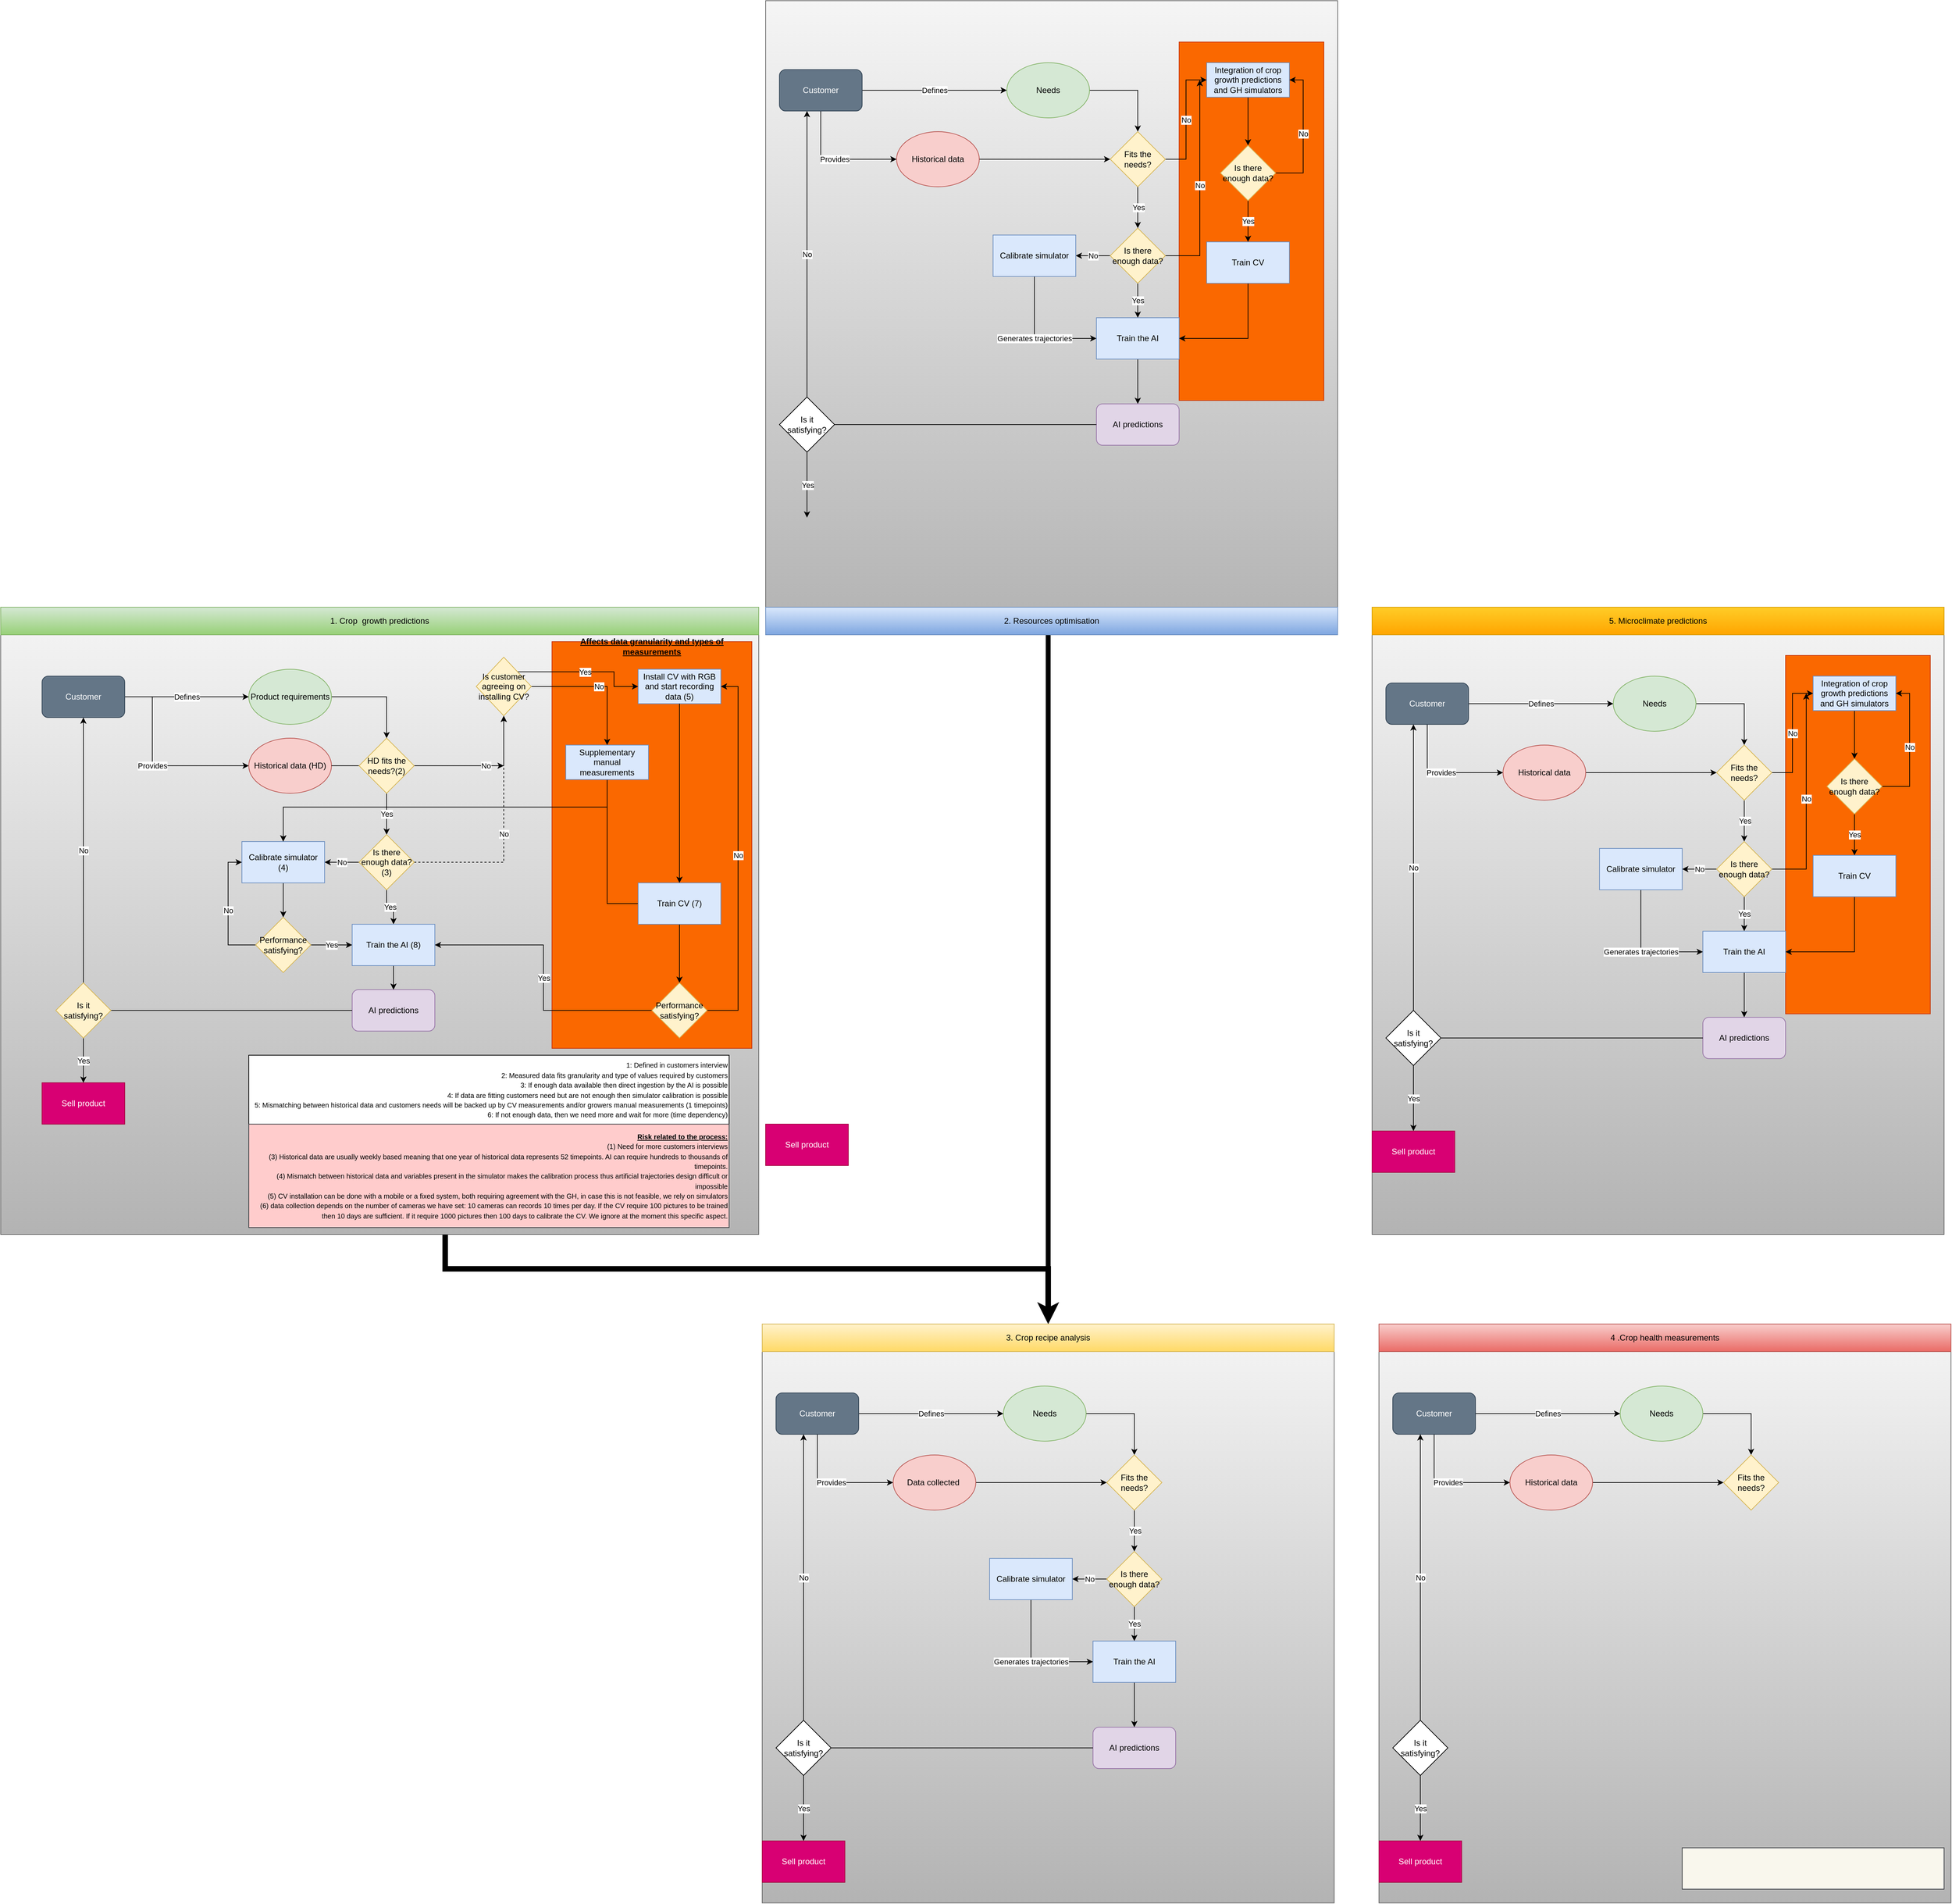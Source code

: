 <mxfile version="20.8.13" type="github">
  <diagram id="4LDFrXm33AA_0PNnnUKp" name="Page-1">
    <mxGraphModel dx="1758" dy="1842" grid="1" gridSize="10" guides="1" tooltips="1" connect="1" arrows="1" fold="1" page="1" pageScale="1" pageWidth="827" pageHeight="1169" math="0" shadow="0">
      <root>
        <mxCell id="0" />
        <mxCell id="1" parent="0" />
        <mxCell id="4b5cufJOFDPNWDq6bjIJ-150" value="" style="rounded=0;whiteSpace=wrap;html=1;fillColor=#f5f5f5;gradientColor=#b3b3b3;strokeColor=#666666;" parent="1" vertex="1">
          <mxGeometry x="875" y="1040" width="830" height="840" as="geometry" />
        </mxCell>
        <mxCell id="4b5cufJOFDPNWDq6bjIJ-149" value="" style="rounded=0;whiteSpace=wrap;html=1;fillColor=#f5f5f5;gradientColor=#b3b3b3;strokeColor=#666666;" parent="1" vertex="1">
          <mxGeometry x="1770" y="1040" width="830" height="840" as="geometry" />
        </mxCell>
        <mxCell id="4b5cufJOFDPNWDq6bjIJ-152" style="edgeStyle=orthogonalEdgeStyle;rounded=0;orthogonalLoop=1;jettySize=auto;html=1;entryX=0.5;entryY=0;entryDx=0;entryDy=0;strokeWidth=7;" parent="1" source="4b5cufJOFDPNWDq6bjIJ-148" target="4b5cufJOFDPNWDq6bjIJ-146" edge="1">
          <mxGeometry relative="1" as="geometry">
            <Array as="points">
              <mxPoint x="1290" y="890" />
              <mxPoint x="1290" y="890" />
            </Array>
          </mxGeometry>
        </mxCell>
        <mxCell id="4b5cufJOFDPNWDq6bjIJ-148" value="" style="rounded=0;whiteSpace=wrap;html=1;fillColor=#f5f5f5;gradientColor=#b3b3b3;strokeColor=#666666;" parent="1" vertex="1">
          <mxGeometry x="880" y="-880" width="830" height="910" as="geometry" />
        </mxCell>
        <mxCell id="4b5cufJOFDPNWDq6bjIJ-153" style="edgeStyle=orthogonalEdgeStyle;rounded=0;orthogonalLoop=1;jettySize=auto;html=1;entryX=0.5;entryY=0;entryDx=0;entryDy=0;strokeWidth=8;" parent="1" source="4b5cufJOFDPNWDq6bjIJ-147" target="4b5cufJOFDPNWDq6bjIJ-146" edge="1">
          <mxGeometry relative="1" as="geometry">
            <mxPoint x="810" y="1000" as="targetPoint" />
            <Array as="points">
              <mxPoint x="415" y="960" />
              <mxPoint x="1290" y="960" />
            </Array>
          </mxGeometry>
        </mxCell>
        <mxCell id="4b5cufJOFDPNWDq6bjIJ-147" value="" style="rounded=0;whiteSpace=wrap;html=1;fillColor=#f5f5f5;gradientColor=#b3b3b3;strokeColor=#666666;" parent="1" vertex="1">
          <mxGeometry x="-230" width="1100" height="910" as="geometry" />
        </mxCell>
        <mxCell id="4b5cufJOFDPNWDq6bjIJ-43" value="&lt;b&gt;&lt;u&gt;&lt;br&gt;Affects data granularity and types of measurements&lt;br&gt;&lt;br&gt;&lt;br&gt;&lt;br&gt;&lt;br&gt;&lt;br&gt;&lt;br&gt;&lt;br&gt;&lt;br&gt;&lt;br&gt;&lt;br&gt;&lt;br&gt;&lt;br&gt;&lt;br&gt;&lt;br&gt;&lt;br&gt;&lt;br&gt;&lt;br&gt;&lt;br&gt;&lt;br&gt;&lt;br&gt;&lt;br&gt;&lt;br&gt;&lt;br&gt;&lt;br&gt;&lt;br&gt;&lt;br&gt;&lt;br&gt;&lt;br&gt;&lt;br&gt;&lt;br&gt;&lt;br&gt;&lt;br&gt;&lt;br&gt;&lt;br&gt;&lt;br&gt;&lt;br&gt;&lt;br&gt;&lt;br&gt;&lt;br&gt;&lt;br&gt;&lt;br&gt;&lt;/u&gt;&lt;/b&gt;" style="rounded=0;whiteSpace=wrap;html=1;fillColor=#fa6800;fontColor=#000000;strokeColor=#C73500;" parent="1" vertex="1">
          <mxGeometry x="570" y="50" width="290" height="590" as="geometry" />
        </mxCell>
        <mxCell id="4b5cufJOFDPNWDq6bjIJ-5" value="Defines" style="edgeStyle=orthogonalEdgeStyle;rounded=0;orthogonalLoop=1;jettySize=auto;html=1;entryX=0;entryY=0.5;entryDx=0;entryDy=0;" parent="1" source="4b5cufJOFDPNWDq6bjIJ-1" target="4b5cufJOFDPNWDq6bjIJ-2" edge="1">
          <mxGeometry relative="1" as="geometry" />
        </mxCell>
        <mxCell id="4b5cufJOFDPNWDq6bjIJ-6" style="edgeStyle=orthogonalEdgeStyle;rounded=0;orthogonalLoop=1;jettySize=auto;html=1;entryX=0;entryY=0.5;entryDx=0;entryDy=0;strokeColor=none;" parent="1" source="4b5cufJOFDPNWDq6bjIJ-1" target="4b5cufJOFDPNWDq6bjIJ-3" edge="1">
          <mxGeometry relative="1" as="geometry" />
        </mxCell>
        <mxCell id="4b5cufJOFDPNWDq6bjIJ-7" value="Provides" style="edgeStyle=orthogonalEdgeStyle;rounded=0;orthogonalLoop=1;jettySize=auto;html=1;" parent="1" source="4b5cufJOFDPNWDq6bjIJ-1" target="4b5cufJOFDPNWDq6bjIJ-3" edge="1">
          <mxGeometry relative="1" as="geometry">
            <Array as="points">
              <mxPoint x="-10" y="130" />
              <mxPoint x="-10" y="230" />
            </Array>
          </mxGeometry>
        </mxCell>
        <mxCell id="4b5cufJOFDPNWDq6bjIJ-1" value="Customer" style="rounded=1;whiteSpace=wrap;html=1;fillColor=#647687;strokeColor=#314354;fontColor=#ffffff;" parent="1" vertex="1">
          <mxGeometry x="-170" y="100" width="120" height="60" as="geometry" />
        </mxCell>
        <mxCell id="4b5cufJOFDPNWDq6bjIJ-32" style="edgeStyle=orthogonalEdgeStyle;rounded=0;orthogonalLoop=1;jettySize=auto;html=1;entryX=0.5;entryY=0;entryDx=0;entryDy=0;" parent="1" source="4b5cufJOFDPNWDq6bjIJ-2" target="4b5cufJOFDPNWDq6bjIJ-10" edge="1">
          <mxGeometry relative="1" as="geometry" />
        </mxCell>
        <mxCell id="4b5cufJOFDPNWDq6bjIJ-2" value="Product requirements" style="ellipse;whiteSpace=wrap;html=1;fillColor=#d5e8d4;strokeColor=#82b366;" parent="1" vertex="1">
          <mxGeometry x="130" y="90" width="120" height="80" as="geometry" />
        </mxCell>
        <mxCell id="4b5cufJOFDPNWDq6bjIJ-8" value="" style="edgeStyle=orthogonalEdgeStyle;rounded=0;orthogonalLoop=1;jettySize=auto;html=1;startArrow=none;" parent="1" source="4b5cufJOFDPNWDq6bjIJ-10" edge="1">
          <mxGeometry relative="1" as="geometry">
            <mxPoint x="500" y="230" as="targetPoint" />
          </mxGeometry>
        </mxCell>
        <mxCell id="4b5cufJOFDPNWDq6bjIJ-3" value="Historical data (HD)" style="ellipse;whiteSpace=wrap;html=1;fillColor=#f8cecc;strokeColor=#b85450;" parent="1" vertex="1">
          <mxGeometry x="130" y="190" width="120" height="80" as="geometry" />
        </mxCell>
        <mxCell id="4b5cufJOFDPNWDq6bjIJ-13" value="Yes" style="edgeStyle=orthogonalEdgeStyle;rounded=0;orthogonalLoop=1;jettySize=auto;html=1;entryX=0.5;entryY=0;entryDx=0;entryDy=0;" parent="1" source="4b5cufJOFDPNWDq6bjIJ-10" edge="1" target="4b5cufJOFDPNWDq6bjIJ-15">
          <mxGeometry relative="1" as="geometry">
            <mxPoint x="340" y="330" as="targetPoint" />
          </mxGeometry>
        </mxCell>
        <mxCell id="4b5cufJOFDPNWDq6bjIJ-23" value="No" style="edgeStyle=orthogonalEdgeStyle;rounded=0;orthogonalLoop=1;jettySize=auto;html=1;entryX=0.5;entryY=1;entryDx=0;entryDy=0;" parent="1" source="4b5cufJOFDPNWDq6bjIJ-10" target="NghQf_ByH5DB-VSoIGeA-1" edge="1">
          <mxGeometry x="0.022" relative="1" as="geometry">
            <Array as="points">
              <mxPoint x="500" y="230" />
            </Array>
            <mxPoint as="offset" />
          </mxGeometry>
        </mxCell>
        <mxCell id="4b5cufJOFDPNWDq6bjIJ-17" value="Yes" style="edgeStyle=orthogonalEdgeStyle;rounded=0;orthogonalLoop=1;jettySize=auto;html=1;" parent="1" source="4b5cufJOFDPNWDq6bjIJ-15" target="4b5cufJOFDPNWDq6bjIJ-16" edge="1">
          <mxGeometry relative="1" as="geometry" />
        </mxCell>
        <mxCell id="4b5cufJOFDPNWDq6bjIJ-20" value="No" style="edgeStyle=orthogonalEdgeStyle;rounded=0;orthogonalLoop=1;jettySize=auto;html=1;entryX=1;entryY=0.5;entryDx=0;entryDy=0;" parent="1" source="4b5cufJOFDPNWDq6bjIJ-15" target="4b5cufJOFDPNWDq6bjIJ-19" edge="1">
          <mxGeometry relative="1" as="geometry" />
        </mxCell>
        <mxCell id="4b5cufJOFDPNWDq6bjIJ-31" value="No" style="edgeStyle=orthogonalEdgeStyle;rounded=0;orthogonalLoop=1;jettySize=auto;html=1;exitX=1;exitY=0.5;exitDx=0;exitDy=0;entryX=0.5;entryY=1;entryDx=0;entryDy=0;dashed=1;" parent="1" source="4b5cufJOFDPNWDq6bjIJ-15" target="NghQf_ByH5DB-VSoIGeA-1" edge="1">
          <mxGeometry relative="1" as="geometry">
            <mxPoint x="630" y="115" as="targetPoint" />
            <Array as="points">
              <mxPoint x="500" y="370" />
            </Array>
          </mxGeometry>
        </mxCell>
        <mxCell id="4b5cufJOFDPNWDq6bjIJ-35" style="edgeStyle=orthogonalEdgeStyle;rounded=0;orthogonalLoop=1;jettySize=auto;html=1;" parent="1" source="4b5cufJOFDPNWDq6bjIJ-16" target="4b5cufJOFDPNWDq6bjIJ-34" edge="1">
          <mxGeometry relative="1" as="geometry" />
        </mxCell>
        <mxCell id="4b5cufJOFDPNWDq6bjIJ-16" value="Train the AI (8)" style="rounded=0;whiteSpace=wrap;html=1;fillColor=#dae8fc;strokeColor=#6c8ebf;" parent="1" vertex="1">
          <mxGeometry x="280" y="460" width="120" height="60" as="geometry" />
        </mxCell>
        <mxCell id="NghQf_ByH5DB-VSoIGeA-18" style="edgeStyle=orthogonalEdgeStyle;rounded=0;orthogonalLoop=1;jettySize=auto;html=1;" edge="1" parent="1" source="4b5cufJOFDPNWDq6bjIJ-19" target="NghQf_ByH5DB-VSoIGeA-17">
          <mxGeometry relative="1" as="geometry" />
        </mxCell>
        <mxCell id="4b5cufJOFDPNWDq6bjIJ-19" value="Calibrate simulator (4)" style="rounded=0;whiteSpace=wrap;html=1;fillColor=#dae8fc;strokeColor=#6c8ebf;" parent="1" vertex="1">
          <mxGeometry x="120" y="340" width="120" height="60" as="geometry" />
        </mxCell>
        <mxCell id="4b5cufJOFDPNWDq6bjIJ-22" value="Install CV with RGB and start recording data (5)" style="rounded=0;whiteSpace=wrap;html=1;fillColor=#dae8fc;strokeColor=#6c8ebf;" parent="1" vertex="1">
          <mxGeometry x="695" y="90" width="120" height="50" as="geometry" />
        </mxCell>
        <mxCell id="4b5cufJOFDPNWDq6bjIJ-28" value="" style="edgeStyle=orthogonalEdgeStyle;rounded=0;orthogonalLoop=1;jettySize=auto;html=1;entryX=0.5;entryY=0;entryDx=0;entryDy=0;exitX=0.5;exitY=1;exitDx=0;exitDy=0;" parent="1" source="4b5cufJOFDPNWDq6bjIJ-22" target="4b5cufJOFDPNWDq6bjIJ-27" edge="1">
          <mxGeometry relative="1" as="geometry">
            <mxPoint x="755.0" y="310" as="sourcePoint" />
          </mxGeometry>
        </mxCell>
        <mxCell id="4b5cufJOFDPNWDq6bjIJ-30" value="No" style="edgeStyle=orthogonalEdgeStyle;rounded=0;orthogonalLoop=1;jettySize=auto;html=1;entryX=1;entryY=0.5;entryDx=0;entryDy=0;exitX=1;exitY=0.5;exitDx=0;exitDy=0;" parent="1" source="NghQf_ByH5DB-VSoIGeA-11" target="4b5cufJOFDPNWDq6bjIJ-22" edge="1">
          <mxGeometry relative="1" as="geometry">
            <Array as="points">
              <mxPoint x="840" y="585" />
              <mxPoint x="840" y="115" />
            </Array>
            <mxPoint x="795.0" y="270" as="sourcePoint" />
          </mxGeometry>
        </mxCell>
        <mxCell id="NghQf_ByH5DB-VSoIGeA-12" value="" style="edgeStyle=orthogonalEdgeStyle;rounded=0;orthogonalLoop=1;jettySize=auto;html=1;entryX=0.5;entryY=0;entryDx=0;entryDy=0;" edge="1" parent="1" source="4b5cufJOFDPNWDq6bjIJ-27" target="NghQf_ByH5DB-VSoIGeA-11">
          <mxGeometry relative="1" as="geometry" />
        </mxCell>
        <mxCell id="NghQf_ByH5DB-VSoIGeA-16" style="edgeStyle=orthogonalEdgeStyle;rounded=0;orthogonalLoop=1;jettySize=auto;html=1;entryX=0.5;entryY=0;entryDx=0;entryDy=0;" edge="1" parent="1" source="4b5cufJOFDPNWDq6bjIJ-27" target="4b5cufJOFDPNWDq6bjIJ-19">
          <mxGeometry relative="1" as="geometry">
            <Array as="points">
              <mxPoint x="650" y="430" />
              <mxPoint x="650" y="290" />
              <mxPoint x="180" y="290" />
            </Array>
          </mxGeometry>
        </mxCell>
        <mxCell id="4b5cufJOFDPNWDq6bjIJ-27" value="Train CV (7)" style="rounded=0;whiteSpace=wrap;html=1;fillColor=#dae8fc;strokeColor=#6c8ebf;" parent="1" vertex="1">
          <mxGeometry x="695" y="400" width="120" height="60" as="geometry" />
        </mxCell>
        <mxCell id="4b5cufJOFDPNWDq6bjIJ-36" value="No" style="edgeStyle=orthogonalEdgeStyle;rounded=0;orthogonalLoop=1;jettySize=auto;html=1;startArrow=none;entryX=0.5;entryY=1;entryDx=0;entryDy=0;" parent="1" source="4b5cufJOFDPNWDq6bjIJ-39" edge="1" target="4b5cufJOFDPNWDq6bjIJ-1">
          <mxGeometry relative="1" as="geometry">
            <mxPoint x="60" y="160" as="targetPoint" />
            <Array as="points" />
          </mxGeometry>
        </mxCell>
        <mxCell id="4b5cufJOFDPNWDq6bjIJ-34" value="AI predictions" style="rounded=1;whiteSpace=wrap;html=1;fillColor=#e1d5e7;strokeColor=#9673a6;" parent="1" vertex="1">
          <mxGeometry x="280" y="555" width="120" height="60" as="geometry" />
        </mxCell>
        <mxCell id="4b5cufJOFDPNWDq6bjIJ-40" value="" style="edgeStyle=orthogonalEdgeStyle;rounded=0;orthogonalLoop=1;jettySize=auto;html=1;entryX=1;entryY=0.5;entryDx=0;entryDy=0;endArrow=none;" parent="1" source="4b5cufJOFDPNWDq6bjIJ-34" target="4b5cufJOFDPNWDq6bjIJ-39" edge="1">
          <mxGeometry relative="1" as="geometry">
            <mxPoint x="480" y="615" as="sourcePoint" />
            <mxPoint x="44" y="164.98" as="targetPoint" />
            <Array as="points" />
          </mxGeometry>
        </mxCell>
        <mxCell id="4b5cufJOFDPNWDq6bjIJ-42" value="Yes" style="edgeStyle=orthogonalEdgeStyle;rounded=0;orthogonalLoop=1;jettySize=auto;html=1;entryX=0.5;entryY=0;entryDx=0;entryDy=0;" parent="1" source="4b5cufJOFDPNWDq6bjIJ-39" target="4b5cufJOFDPNWDq6bjIJ-41" edge="1">
          <mxGeometry relative="1" as="geometry">
            <Array as="points">
              <mxPoint x="-110" y="680" />
            </Array>
          </mxGeometry>
        </mxCell>
        <mxCell id="4b5cufJOFDPNWDq6bjIJ-39" value="Is it satisfying?" style="rhombus;whiteSpace=wrap;html=1;fillColor=#fff2cc;strokeColor=#d6b656;" parent="1" vertex="1">
          <mxGeometry x="-150" y="545" width="80" height="80" as="geometry" />
        </mxCell>
        <mxCell id="4b5cufJOFDPNWDq6bjIJ-41" value="Sell product" style="rounded=0;whiteSpace=wrap;html=1;fillColor=#d80073;fontColor=#ffffff;strokeColor=#A50040;" parent="1" vertex="1">
          <mxGeometry x="-170" y="690" width="120" height="60" as="geometry" />
        </mxCell>
        <mxCell id="4b5cufJOFDPNWDq6bjIJ-44" value="1. Crop &amp;nbsp;growth predictions" style="rounded=0;whiteSpace=wrap;html=1;fillColor=#d5e8d4;gradientColor=#97d077;strokeColor=#82b366;" parent="1" vertex="1">
          <mxGeometry x="-230" width="1100" height="40" as="geometry" />
        </mxCell>
        <mxCell id="4b5cufJOFDPNWDq6bjIJ-45" value="&lt;b&gt;&lt;u&gt;&lt;br&gt;&lt;/u&gt;&lt;/b&gt;" style="rounded=0;whiteSpace=wrap;html=1;fillColor=#fa6800;fontColor=#000000;strokeColor=#C73500;" parent="1" vertex="1">
          <mxGeometry x="1480" y="-820" width="210" height="520" as="geometry" />
        </mxCell>
        <mxCell id="4b5cufJOFDPNWDq6bjIJ-46" value="Defines" style="edgeStyle=orthogonalEdgeStyle;rounded=0;orthogonalLoop=1;jettySize=auto;html=1;entryX=0;entryY=0.5;entryDx=0;entryDy=0;" parent="1" source="4b5cufJOFDPNWDq6bjIJ-49" target="4b5cufJOFDPNWDq6bjIJ-51" edge="1">
          <mxGeometry relative="1" as="geometry" />
        </mxCell>
        <mxCell id="4b5cufJOFDPNWDq6bjIJ-47" style="edgeStyle=orthogonalEdgeStyle;rounded=0;orthogonalLoop=1;jettySize=auto;html=1;entryX=0;entryY=0.5;entryDx=0;entryDy=0;strokeColor=none;" parent="1" source="4b5cufJOFDPNWDq6bjIJ-49" target="4b5cufJOFDPNWDq6bjIJ-53" edge="1">
          <mxGeometry relative="1" as="geometry" />
        </mxCell>
        <mxCell id="4b5cufJOFDPNWDq6bjIJ-48" value="Provides" style="edgeStyle=orthogonalEdgeStyle;rounded=0;orthogonalLoop=1;jettySize=auto;html=1;" parent="1" source="4b5cufJOFDPNWDq6bjIJ-49" target="4b5cufJOFDPNWDq6bjIJ-53" edge="1">
          <mxGeometry relative="1" as="geometry">
            <Array as="points">
              <mxPoint x="960" y="-650" />
            </Array>
          </mxGeometry>
        </mxCell>
        <mxCell id="4b5cufJOFDPNWDq6bjIJ-49" value="Customer" style="rounded=1;whiteSpace=wrap;html=1;fillColor=#647687;strokeColor=#314354;fontColor=#ffffff;" parent="1" vertex="1">
          <mxGeometry x="900" y="-780" width="120" height="60" as="geometry" />
        </mxCell>
        <mxCell id="4b5cufJOFDPNWDq6bjIJ-50" style="edgeStyle=orthogonalEdgeStyle;rounded=0;orthogonalLoop=1;jettySize=auto;html=1;entryX=0.5;entryY=0;entryDx=0;entryDy=0;" parent="1" source="4b5cufJOFDPNWDq6bjIJ-51" target="4b5cufJOFDPNWDq6bjIJ-56" edge="1">
          <mxGeometry relative="1" as="geometry" />
        </mxCell>
        <mxCell id="4b5cufJOFDPNWDq6bjIJ-51" value="Needs" style="ellipse;whiteSpace=wrap;html=1;fillColor=#d5e8d4;strokeColor=#82b366;" parent="1" vertex="1">
          <mxGeometry x="1230" y="-790" width="120" height="80" as="geometry" />
        </mxCell>
        <mxCell id="4b5cufJOFDPNWDq6bjIJ-52" value="" style="edgeStyle=orthogonalEdgeStyle;rounded=0;orthogonalLoop=1;jettySize=auto;html=1;" parent="1" source="4b5cufJOFDPNWDq6bjIJ-53" edge="1">
          <mxGeometry relative="1" as="geometry">
            <mxPoint x="1380.0" y="-650" as="targetPoint" />
          </mxGeometry>
        </mxCell>
        <mxCell id="4b5cufJOFDPNWDq6bjIJ-53" value="Historical data" style="ellipse;whiteSpace=wrap;html=1;fillColor=#f8cecc;strokeColor=#b85450;" parent="1" vertex="1">
          <mxGeometry x="1070" y="-690" width="120" height="80" as="geometry" />
        </mxCell>
        <mxCell id="4b5cufJOFDPNWDq6bjIJ-54" value="Yes" style="edgeStyle=orthogonalEdgeStyle;rounded=0;orthogonalLoop=1;jettySize=auto;html=1;entryX=0.5;entryY=0;entryDx=0;entryDy=0;" parent="1" source="4b5cufJOFDPNWDq6bjIJ-56" edge="1">
          <mxGeometry relative="1" as="geometry">
            <mxPoint x="1420.0" y="-550" as="targetPoint" />
          </mxGeometry>
        </mxCell>
        <mxCell id="4b5cufJOFDPNWDq6bjIJ-55" value="No" style="edgeStyle=orthogonalEdgeStyle;rounded=0;orthogonalLoop=1;jettySize=auto;html=1;entryX=0;entryY=0.5;entryDx=0;entryDy=0;" parent="1" source="4b5cufJOFDPNWDq6bjIJ-56" target="4b5cufJOFDPNWDq6bjIJ-66" edge="1">
          <mxGeometry relative="1" as="geometry" />
        </mxCell>
        <mxCell id="4b5cufJOFDPNWDq6bjIJ-56" value="Fits the needs?" style="rhombus;whiteSpace=wrap;html=1;fillColor=#fff2cc;strokeColor=#d6b656;" parent="1" vertex="1">
          <mxGeometry x="1380" y="-690" width="80" height="80" as="geometry" />
        </mxCell>
        <mxCell id="4b5cufJOFDPNWDq6bjIJ-57" value="Yes" style="edgeStyle=orthogonalEdgeStyle;rounded=0;orthogonalLoop=1;jettySize=auto;html=1;" parent="1" source="4b5cufJOFDPNWDq6bjIJ-60" target="4b5cufJOFDPNWDq6bjIJ-62" edge="1">
          <mxGeometry relative="1" as="geometry" />
        </mxCell>
        <mxCell id="4b5cufJOFDPNWDq6bjIJ-58" value="No" style="edgeStyle=orthogonalEdgeStyle;rounded=0;orthogonalLoop=1;jettySize=auto;html=1;entryX=1;entryY=0.5;entryDx=0;entryDy=0;" parent="1" source="4b5cufJOFDPNWDq6bjIJ-60" target="4b5cufJOFDPNWDq6bjIJ-64" edge="1">
          <mxGeometry relative="1" as="geometry" />
        </mxCell>
        <mxCell id="4b5cufJOFDPNWDq6bjIJ-59" value="No" style="edgeStyle=orthogonalEdgeStyle;rounded=0;orthogonalLoop=1;jettySize=auto;html=1;exitX=1;exitY=0.5;exitDx=0;exitDy=0;" parent="1" source="4b5cufJOFDPNWDq6bjIJ-60" edge="1">
          <mxGeometry relative="1" as="geometry">
            <mxPoint x="1510.0" y="-765" as="targetPoint" />
            <Array as="points">
              <mxPoint x="1510" y="-510" />
            </Array>
          </mxGeometry>
        </mxCell>
        <mxCell id="4b5cufJOFDPNWDq6bjIJ-60" value="Is there enough data?" style="rhombus;whiteSpace=wrap;html=1;fillColor=#fff2cc;strokeColor=#d6b656;" parent="1" vertex="1">
          <mxGeometry x="1380" y="-550" width="80" height="80" as="geometry" />
        </mxCell>
        <mxCell id="4b5cufJOFDPNWDq6bjIJ-61" style="edgeStyle=orthogonalEdgeStyle;rounded=0;orthogonalLoop=1;jettySize=auto;html=1;" parent="1" source="4b5cufJOFDPNWDq6bjIJ-62" target="4b5cufJOFDPNWDq6bjIJ-73" edge="1">
          <mxGeometry relative="1" as="geometry" />
        </mxCell>
        <mxCell id="4b5cufJOFDPNWDq6bjIJ-62" value="Train the AI" style="rounded=0;whiteSpace=wrap;html=1;fillColor=#dae8fc;strokeColor=#6c8ebf;" parent="1" vertex="1">
          <mxGeometry x="1360" y="-420" width="120" height="60" as="geometry" />
        </mxCell>
        <mxCell id="4b5cufJOFDPNWDq6bjIJ-63" value="Generates trajectories" style="edgeStyle=orthogonalEdgeStyle;rounded=0;orthogonalLoop=1;jettySize=auto;html=1;entryX=0;entryY=0.5;entryDx=0;entryDy=0;" parent="1" source="4b5cufJOFDPNWDq6bjIJ-64" target="4b5cufJOFDPNWDq6bjIJ-62" edge="1">
          <mxGeometry relative="1" as="geometry">
            <Array as="points">
              <mxPoint x="1270" y="-390" />
            </Array>
          </mxGeometry>
        </mxCell>
        <mxCell id="4b5cufJOFDPNWDq6bjIJ-64" value="Calibrate simulator" style="rounded=0;whiteSpace=wrap;html=1;fillColor=#dae8fc;strokeColor=#6c8ebf;" parent="1" vertex="1">
          <mxGeometry x="1210" y="-540" width="120" height="60" as="geometry" />
        </mxCell>
        <mxCell id="4b5cufJOFDPNWDq6bjIJ-65" style="edgeStyle=orthogonalEdgeStyle;rounded=0;orthogonalLoop=1;jettySize=auto;html=1;" parent="1" source="4b5cufJOFDPNWDq6bjIJ-66" target="4b5cufJOFDPNWDq6bjIJ-69" edge="1">
          <mxGeometry relative="1" as="geometry" />
        </mxCell>
        <mxCell id="4b5cufJOFDPNWDq6bjIJ-66" value="Integration of crop growth predictions and GH simulators" style="rounded=0;whiteSpace=wrap;html=1;fillColor=#dae8fc;strokeColor=#6c8ebf;" parent="1" vertex="1">
          <mxGeometry x="1520" y="-790" width="120" height="50" as="geometry" />
        </mxCell>
        <mxCell id="4b5cufJOFDPNWDq6bjIJ-67" value="Yes" style="edgeStyle=orthogonalEdgeStyle;rounded=0;orthogonalLoop=1;jettySize=auto;html=1;entryX=0.5;entryY=0;entryDx=0;entryDy=0;" parent="1" source="4b5cufJOFDPNWDq6bjIJ-69" target="4b5cufJOFDPNWDq6bjIJ-71" edge="1">
          <mxGeometry relative="1" as="geometry" />
        </mxCell>
        <mxCell id="4b5cufJOFDPNWDq6bjIJ-68" value="No" style="edgeStyle=orthogonalEdgeStyle;rounded=0;orthogonalLoop=1;jettySize=auto;html=1;entryX=1;entryY=0.5;entryDx=0;entryDy=0;" parent="1" source="4b5cufJOFDPNWDq6bjIJ-69" target="4b5cufJOFDPNWDq6bjIJ-66" edge="1">
          <mxGeometry relative="1" as="geometry">
            <Array as="points">
              <mxPoint x="1660" y="-630" />
              <mxPoint x="1660" y="-765" />
            </Array>
          </mxGeometry>
        </mxCell>
        <mxCell id="4b5cufJOFDPNWDq6bjIJ-69" value="Is there enough data?" style="rhombus;whiteSpace=wrap;html=1;fillColor=#fff2cc;strokeColor=#d6b656;" parent="1" vertex="1">
          <mxGeometry x="1540" y="-670" width="80" height="80" as="geometry" />
        </mxCell>
        <mxCell id="4b5cufJOFDPNWDq6bjIJ-70" style="edgeStyle=orthogonalEdgeStyle;rounded=0;orthogonalLoop=1;jettySize=auto;html=1;entryX=1;entryY=0.5;entryDx=0;entryDy=0;" parent="1" source="4b5cufJOFDPNWDq6bjIJ-71" target="4b5cufJOFDPNWDq6bjIJ-62" edge="1">
          <mxGeometry relative="1" as="geometry">
            <Array as="points">
              <mxPoint x="1580" y="-390" />
            </Array>
          </mxGeometry>
        </mxCell>
        <mxCell id="4b5cufJOFDPNWDq6bjIJ-71" value="Train CV" style="rounded=0;whiteSpace=wrap;html=1;fillColor=#dae8fc;strokeColor=#6c8ebf;" parent="1" vertex="1">
          <mxGeometry x="1520" y="-530" width="120" height="60" as="geometry" />
        </mxCell>
        <mxCell id="4b5cufJOFDPNWDq6bjIJ-72" value="No" style="edgeStyle=orthogonalEdgeStyle;rounded=0;orthogonalLoop=1;jettySize=auto;html=1;startArrow=none;" parent="1" source="4b5cufJOFDPNWDq6bjIJ-76" edge="1">
          <mxGeometry relative="1" as="geometry">
            <mxPoint x="940" y="-720" as="targetPoint" />
          </mxGeometry>
        </mxCell>
        <mxCell id="4b5cufJOFDPNWDq6bjIJ-73" value="AI predictions" style="rounded=1;whiteSpace=wrap;html=1;fillColor=#e1d5e7;strokeColor=#9673a6;" parent="1" vertex="1">
          <mxGeometry x="1360" y="-295" width="120" height="60" as="geometry" />
        </mxCell>
        <mxCell id="4b5cufJOFDPNWDq6bjIJ-74" value="" style="edgeStyle=orthogonalEdgeStyle;rounded=0;orthogonalLoop=1;jettySize=auto;html=1;entryX=1;entryY=0.5;entryDx=0;entryDy=0;endArrow=none;" parent="1" source="4b5cufJOFDPNWDq6bjIJ-73" target="4b5cufJOFDPNWDq6bjIJ-76" edge="1">
          <mxGeometry relative="1" as="geometry">
            <mxPoint x="1360" y="-265" as="sourcePoint" />
            <mxPoint x="924" y="-715.02" as="targetPoint" />
            <Array as="points" />
          </mxGeometry>
        </mxCell>
        <mxCell id="4b5cufJOFDPNWDq6bjIJ-75" value="Yes" style="edgeStyle=orthogonalEdgeStyle;rounded=0;orthogonalLoop=1;jettySize=auto;html=1;entryX=0.5;entryY=0;entryDx=0;entryDy=0;" parent="1" source="4b5cufJOFDPNWDq6bjIJ-76" edge="1">
          <mxGeometry relative="1" as="geometry">
            <mxPoint x="940.0" y="-130" as="targetPoint" />
          </mxGeometry>
        </mxCell>
        <mxCell id="4b5cufJOFDPNWDq6bjIJ-76" value="Is it satisfying?" style="rhombus;whiteSpace=wrap;html=1;" parent="1" vertex="1">
          <mxGeometry x="900" y="-305" width="80" height="80" as="geometry" />
        </mxCell>
        <mxCell id="4b5cufJOFDPNWDq6bjIJ-77" value="Sell product" style="rounded=0;whiteSpace=wrap;html=1;fillColor=#d80073;fontColor=#ffffff;strokeColor=#A50040;" parent="1" vertex="1">
          <mxGeometry x="880" y="750" width="120" height="60" as="geometry" />
        </mxCell>
        <mxCell id="4b5cufJOFDPNWDq6bjIJ-78" value="2. Resources optimisation" style="rounded=0;whiteSpace=wrap;html=1;fillColor=#dae8fc;gradientColor=#7ea6e0;strokeColor=#6c8ebf;" parent="1" vertex="1">
          <mxGeometry x="880" width="830" height="40" as="geometry" />
        </mxCell>
        <mxCell id="4b5cufJOFDPNWDq6bjIJ-80" value="Defines" style="edgeStyle=orthogonalEdgeStyle;rounded=0;orthogonalLoop=1;jettySize=auto;html=1;entryX=0;entryY=0.5;entryDx=0;entryDy=0;" parent="1" source="4b5cufJOFDPNWDq6bjIJ-83" target="4b5cufJOFDPNWDq6bjIJ-85" edge="1">
          <mxGeometry relative="1" as="geometry" />
        </mxCell>
        <mxCell id="4b5cufJOFDPNWDq6bjIJ-81" style="edgeStyle=orthogonalEdgeStyle;rounded=0;orthogonalLoop=1;jettySize=auto;html=1;entryX=0;entryY=0.5;entryDx=0;entryDy=0;strokeColor=none;" parent="1" source="4b5cufJOFDPNWDq6bjIJ-83" target="4b5cufJOFDPNWDq6bjIJ-87" edge="1">
          <mxGeometry relative="1" as="geometry" />
        </mxCell>
        <mxCell id="4b5cufJOFDPNWDq6bjIJ-82" value="Provides" style="edgeStyle=orthogonalEdgeStyle;rounded=0;orthogonalLoop=1;jettySize=auto;html=1;" parent="1" source="4b5cufJOFDPNWDq6bjIJ-83" target="4b5cufJOFDPNWDq6bjIJ-87" edge="1">
          <mxGeometry relative="1" as="geometry">
            <Array as="points">
              <mxPoint x="1850" y="1270" />
            </Array>
          </mxGeometry>
        </mxCell>
        <mxCell id="4b5cufJOFDPNWDq6bjIJ-83" value="Customer" style="rounded=1;whiteSpace=wrap;html=1;fillColor=#647687;strokeColor=#314354;fontColor=#ffffff;" parent="1" vertex="1">
          <mxGeometry x="1790" y="1140" width="120" height="60" as="geometry" />
        </mxCell>
        <mxCell id="4b5cufJOFDPNWDq6bjIJ-84" style="edgeStyle=orthogonalEdgeStyle;rounded=0;orthogonalLoop=1;jettySize=auto;html=1;entryX=0.5;entryY=0;entryDx=0;entryDy=0;" parent="1" source="4b5cufJOFDPNWDq6bjIJ-85" target="4b5cufJOFDPNWDq6bjIJ-90" edge="1">
          <mxGeometry relative="1" as="geometry" />
        </mxCell>
        <mxCell id="4b5cufJOFDPNWDq6bjIJ-85" value="Needs" style="ellipse;whiteSpace=wrap;html=1;fillColor=#d5e8d4;strokeColor=#82b366;" parent="1" vertex="1">
          <mxGeometry x="2120" y="1130" width="120" height="80" as="geometry" />
        </mxCell>
        <mxCell id="4b5cufJOFDPNWDq6bjIJ-86" value="" style="edgeStyle=orthogonalEdgeStyle;rounded=0;orthogonalLoop=1;jettySize=auto;html=1;" parent="1" source="4b5cufJOFDPNWDq6bjIJ-87" edge="1">
          <mxGeometry relative="1" as="geometry">
            <mxPoint x="2270" y="1270" as="targetPoint" />
          </mxGeometry>
        </mxCell>
        <mxCell id="4b5cufJOFDPNWDq6bjIJ-87" value="Historical data" style="ellipse;whiteSpace=wrap;html=1;fillColor=#f8cecc;strokeColor=#b85450;" parent="1" vertex="1">
          <mxGeometry x="1960" y="1230" width="120" height="80" as="geometry" />
        </mxCell>
        <mxCell id="4b5cufJOFDPNWDq6bjIJ-90" value="Fits the needs?" style="rhombus;whiteSpace=wrap;html=1;fillColor=#fff2cc;strokeColor=#d6b656;" parent="1" vertex="1">
          <mxGeometry x="2270" y="1230" width="80" height="80" as="geometry" />
        </mxCell>
        <mxCell id="4b5cufJOFDPNWDq6bjIJ-106" value="No" style="edgeStyle=orthogonalEdgeStyle;rounded=0;orthogonalLoop=1;jettySize=auto;html=1;startArrow=none;" parent="1" source="4b5cufJOFDPNWDq6bjIJ-110" edge="1">
          <mxGeometry relative="1" as="geometry">
            <mxPoint x="1830" y="1200" as="targetPoint" />
          </mxGeometry>
        </mxCell>
        <mxCell id="4b5cufJOFDPNWDq6bjIJ-109" value="Yes" style="edgeStyle=orthogonalEdgeStyle;rounded=0;orthogonalLoop=1;jettySize=auto;html=1;entryX=0.5;entryY=0;entryDx=0;entryDy=0;" parent="1" source="4b5cufJOFDPNWDq6bjIJ-110" target="4b5cufJOFDPNWDq6bjIJ-111" edge="1">
          <mxGeometry relative="1" as="geometry" />
        </mxCell>
        <mxCell id="4b5cufJOFDPNWDq6bjIJ-110" value="Is it satisfying?" style="rhombus;whiteSpace=wrap;html=1;" parent="1" vertex="1">
          <mxGeometry x="1790" y="1615" width="80" height="80" as="geometry" />
        </mxCell>
        <mxCell id="4b5cufJOFDPNWDq6bjIJ-111" value="Sell product" style="rounded=0;whiteSpace=wrap;html=1;fillColor=#d80073;fontColor=#ffffff;strokeColor=#A50040;" parent="1" vertex="1">
          <mxGeometry x="1770" y="1790" width="120" height="60" as="geometry" />
        </mxCell>
        <mxCell id="4b5cufJOFDPNWDq6bjIJ-112" value="4 .Crop health measurements" style="rounded=0;whiteSpace=wrap;html=1;fillColor=#f8cecc;gradientColor=#ea6b66;strokeColor=#b85450;" parent="1" vertex="1">
          <mxGeometry x="1770" y="1040" width="830" height="40" as="geometry" />
        </mxCell>
        <mxCell id="4b5cufJOFDPNWDq6bjIJ-114" value="Defines" style="edgeStyle=orthogonalEdgeStyle;rounded=0;orthogonalLoop=1;jettySize=auto;html=1;entryX=0;entryY=0.5;entryDx=0;entryDy=0;" parent="1" source="4b5cufJOFDPNWDq6bjIJ-117" target="4b5cufJOFDPNWDq6bjIJ-119" edge="1">
          <mxGeometry relative="1" as="geometry" />
        </mxCell>
        <mxCell id="4b5cufJOFDPNWDq6bjIJ-115" style="edgeStyle=orthogonalEdgeStyle;rounded=0;orthogonalLoop=1;jettySize=auto;html=1;entryX=0;entryY=0.5;entryDx=0;entryDy=0;strokeColor=none;" parent="1" source="4b5cufJOFDPNWDq6bjIJ-117" target="4b5cufJOFDPNWDq6bjIJ-121" edge="1">
          <mxGeometry relative="1" as="geometry" />
        </mxCell>
        <mxCell id="4b5cufJOFDPNWDq6bjIJ-116" value="Provides" style="edgeStyle=orthogonalEdgeStyle;rounded=0;orthogonalLoop=1;jettySize=auto;html=1;" parent="1" source="4b5cufJOFDPNWDq6bjIJ-117" target="4b5cufJOFDPNWDq6bjIJ-121" edge="1">
          <mxGeometry relative="1" as="geometry">
            <Array as="points">
              <mxPoint x="955" y="1270" />
            </Array>
          </mxGeometry>
        </mxCell>
        <mxCell id="4b5cufJOFDPNWDq6bjIJ-117" value="Customer" style="rounded=1;whiteSpace=wrap;html=1;fillColor=#647687;strokeColor=#314354;fontColor=#ffffff;" parent="1" vertex="1">
          <mxGeometry x="895" y="1140" width="120" height="60" as="geometry" />
        </mxCell>
        <mxCell id="4b5cufJOFDPNWDq6bjIJ-118" style="edgeStyle=orthogonalEdgeStyle;rounded=0;orthogonalLoop=1;jettySize=auto;html=1;entryX=0.5;entryY=0;entryDx=0;entryDy=0;" parent="1" source="4b5cufJOFDPNWDq6bjIJ-119" target="4b5cufJOFDPNWDq6bjIJ-124" edge="1">
          <mxGeometry relative="1" as="geometry" />
        </mxCell>
        <mxCell id="4b5cufJOFDPNWDq6bjIJ-119" value="Needs" style="ellipse;whiteSpace=wrap;html=1;fillColor=#d5e8d4;strokeColor=#82b366;" parent="1" vertex="1">
          <mxGeometry x="1225" y="1130" width="120" height="80" as="geometry" />
        </mxCell>
        <mxCell id="4b5cufJOFDPNWDq6bjIJ-120" value="" style="edgeStyle=orthogonalEdgeStyle;rounded=0;orthogonalLoop=1;jettySize=auto;html=1;" parent="1" source="4b5cufJOFDPNWDq6bjIJ-121" edge="1">
          <mxGeometry relative="1" as="geometry">
            <mxPoint x="1375.0" y="1270" as="targetPoint" />
          </mxGeometry>
        </mxCell>
        <mxCell id="4b5cufJOFDPNWDq6bjIJ-121" value="Data collected&amp;nbsp;" style="ellipse;whiteSpace=wrap;html=1;fillColor=#f8cecc;strokeColor=#b85450;" parent="1" vertex="1">
          <mxGeometry x="1065" y="1230" width="120" height="80" as="geometry" />
        </mxCell>
        <mxCell id="4b5cufJOFDPNWDq6bjIJ-122" value="Yes" style="edgeStyle=orthogonalEdgeStyle;rounded=0;orthogonalLoop=1;jettySize=auto;html=1;entryX=0.5;entryY=0;entryDx=0;entryDy=0;" parent="1" source="4b5cufJOFDPNWDq6bjIJ-124" edge="1">
          <mxGeometry relative="1" as="geometry">
            <mxPoint x="1415.0" y="1370" as="targetPoint" />
          </mxGeometry>
        </mxCell>
        <mxCell id="4b5cufJOFDPNWDq6bjIJ-124" value="Fits the needs?" style="rhombus;whiteSpace=wrap;html=1;fillColor=#fff2cc;strokeColor=#d6b656;" parent="1" vertex="1">
          <mxGeometry x="1375" y="1230" width="80" height="80" as="geometry" />
        </mxCell>
        <mxCell id="4b5cufJOFDPNWDq6bjIJ-125" value="Yes" style="edgeStyle=orthogonalEdgeStyle;rounded=0;orthogonalLoop=1;jettySize=auto;html=1;" parent="1" source="4b5cufJOFDPNWDq6bjIJ-128" target="4b5cufJOFDPNWDq6bjIJ-130" edge="1">
          <mxGeometry relative="1" as="geometry" />
        </mxCell>
        <mxCell id="4b5cufJOFDPNWDq6bjIJ-126" value="No" style="edgeStyle=orthogonalEdgeStyle;rounded=0;orthogonalLoop=1;jettySize=auto;html=1;entryX=1;entryY=0.5;entryDx=0;entryDy=0;" parent="1" source="4b5cufJOFDPNWDq6bjIJ-128" target="4b5cufJOFDPNWDq6bjIJ-132" edge="1">
          <mxGeometry relative="1" as="geometry" />
        </mxCell>
        <mxCell id="4b5cufJOFDPNWDq6bjIJ-128" value="Is there enough data?" style="rhombus;whiteSpace=wrap;html=1;fillColor=#fff2cc;strokeColor=#d6b656;" parent="1" vertex="1">
          <mxGeometry x="1375" y="1370" width="80" height="80" as="geometry" />
        </mxCell>
        <mxCell id="4b5cufJOFDPNWDq6bjIJ-129" style="edgeStyle=orthogonalEdgeStyle;rounded=0;orthogonalLoop=1;jettySize=auto;html=1;" parent="1" source="4b5cufJOFDPNWDq6bjIJ-130" target="4b5cufJOFDPNWDq6bjIJ-141" edge="1">
          <mxGeometry relative="1" as="geometry" />
        </mxCell>
        <mxCell id="4b5cufJOFDPNWDq6bjIJ-130" value="Train the AI" style="rounded=0;whiteSpace=wrap;html=1;fillColor=#dae8fc;strokeColor=#6c8ebf;" parent="1" vertex="1">
          <mxGeometry x="1355" y="1500" width="120" height="60" as="geometry" />
        </mxCell>
        <mxCell id="4b5cufJOFDPNWDq6bjIJ-131" value="Generates trajectories" style="edgeStyle=orthogonalEdgeStyle;rounded=0;orthogonalLoop=1;jettySize=auto;html=1;entryX=0;entryY=0.5;entryDx=0;entryDy=0;" parent="1" source="4b5cufJOFDPNWDq6bjIJ-132" target="4b5cufJOFDPNWDq6bjIJ-130" edge="1">
          <mxGeometry relative="1" as="geometry">
            <Array as="points">
              <mxPoint x="1265" y="1530" />
            </Array>
          </mxGeometry>
        </mxCell>
        <mxCell id="4b5cufJOFDPNWDq6bjIJ-132" value="Calibrate simulator" style="rounded=0;whiteSpace=wrap;html=1;fillColor=#dae8fc;strokeColor=#6c8ebf;" parent="1" vertex="1">
          <mxGeometry x="1205" y="1380" width="120" height="60" as="geometry" />
        </mxCell>
        <mxCell id="4b5cufJOFDPNWDq6bjIJ-140" value="No" style="edgeStyle=orthogonalEdgeStyle;rounded=0;orthogonalLoop=1;jettySize=auto;html=1;startArrow=none;" parent="1" source="4b5cufJOFDPNWDq6bjIJ-144" edge="1">
          <mxGeometry relative="1" as="geometry">
            <mxPoint x="935" y="1200" as="targetPoint" />
          </mxGeometry>
        </mxCell>
        <mxCell id="4b5cufJOFDPNWDq6bjIJ-141" value="AI predictions" style="rounded=1;whiteSpace=wrap;html=1;fillColor=#e1d5e7;strokeColor=#9673a6;" parent="1" vertex="1">
          <mxGeometry x="1355" y="1625" width="120" height="60" as="geometry" />
        </mxCell>
        <mxCell id="4b5cufJOFDPNWDq6bjIJ-142" value="" style="edgeStyle=orthogonalEdgeStyle;rounded=0;orthogonalLoop=1;jettySize=auto;html=1;entryX=1;entryY=0.5;entryDx=0;entryDy=0;endArrow=none;" parent="1" source="4b5cufJOFDPNWDq6bjIJ-141" target="4b5cufJOFDPNWDq6bjIJ-144" edge="1">
          <mxGeometry relative="1" as="geometry">
            <mxPoint x="1355" y="1655" as="sourcePoint" />
            <mxPoint x="919" y="1204.98" as="targetPoint" />
            <Array as="points" />
          </mxGeometry>
        </mxCell>
        <mxCell id="4b5cufJOFDPNWDq6bjIJ-143" value="Yes" style="edgeStyle=orthogonalEdgeStyle;rounded=0;orthogonalLoop=1;jettySize=auto;html=1;entryX=0.5;entryY=0;entryDx=0;entryDy=0;" parent="1" source="4b5cufJOFDPNWDq6bjIJ-144" target="4b5cufJOFDPNWDq6bjIJ-145" edge="1">
          <mxGeometry relative="1" as="geometry" />
        </mxCell>
        <mxCell id="4b5cufJOFDPNWDq6bjIJ-144" value="Is it satisfying?" style="rhombus;whiteSpace=wrap;html=1;" parent="1" vertex="1">
          <mxGeometry x="895" y="1615" width="80" height="80" as="geometry" />
        </mxCell>
        <mxCell id="4b5cufJOFDPNWDq6bjIJ-145" value="Sell product" style="rounded=0;whiteSpace=wrap;html=1;fillColor=#d80073;fontColor=#ffffff;strokeColor=#A50040;" parent="1" vertex="1">
          <mxGeometry x="875" y="1790" width="120" height="60" as="geometry" />
        </mxCell>
        <mxCell id="4b5cufJOFDPNWDq6bjIJ-146" value="3. Crop recipe analysis" style="rounded=0;whiteSpace=wrap;html=1;fillColor=#fff2cc;gradientColor=#ffd966;strokeColor=#d6b656;" parent="1" vertex="1">
          <mxGeometry x="875" y="1040" width="830" height="40" as="geometry" />
        </mxCell>
        <mxCell id="4b5cufJOFDPNWDq6bjIJ-158" value="" style="rounded=0;whiteSpace=wrap;html=1;fillColor=#f9f7ed;strokeColor=#36393d;" parent="1" vertex="1">
          <mxGeometry x="2210" y="1800" width="380" height="60" as="geometry" />
        </mxCell>
        <mxCell id="4b5cufJOFDPNWDq6bjIJ-159" value="&lt;font style=&quot;font-size: 10px;&quot;&gt;1: Defined in customers interview&lt;br&gt;2: Measured data fits granularity and type of values required by customers&lt;br&gt;3: If enough data available then direct ingestion by the AI is possible&lt;br&gt;4: If data are fitting customers need but are not enough then simulator calibration is possible&lt;br&gt;5: Mismatching between historical data and customers needs will be backed up by CV measurements and/or growers manual measurements (1 timepoints)&lt;br&gt;6: If not enough data, then we need more and wait for more (time dependency)&lt;/font&gt;" style="rounded=0;whiteSpace=wrap;html=1;align=right;" parent="1" vertex="1">
          <mxGeometry x="130" y="650" width="697" height="100" as="geometry" />
        </mxCell>
        <mxCell id="4b5cufJOFDPNWDq6bjIJ-160" value="" style="rounded=0;whiteSpace=wrap;html=1;fillColor=#f5f5f5;gradientColor=#b3b3b3;strokeColor=#666666;" parent="1" vertex="1">
          <mxGeometry x="1760" width="830" height="910" as="geometry" />
        </mxCell>
        <mxCell id="4b5cufJOFDPNWDq6bjIJ-161" value="&lt;b&gt;&lt;u&gt;&lt;br&gt;&lt;/u&gt;&lt;/b&gt;" style="rounded=0;whiteSpace=wrap;html=1;fillColor=#fa6800;fontColor=#000000;strokeColor=#C73500;" parent="1" vertex="1">
          <mxGeometry x="2360" y="70" width="210" height="520" as="geometry" />
        </mxCell>
        <mxCell id="4b5cufJOFDPNWDq6bjIJ-162" value="Defines" style="edgeStyle=orthogonalEdgeStyle;rounded=0;orthogonalLoop=1;jettySize=auto;html=1;entryX=0;entryY=0.5;entryDx=0;entryDy=0;" parent="1" source="4b5cufJOFDPNWDq6bjIJ-165" target="4b5cufJOFDPNWDq6bjIJ-167" edge="1">
          <mxGeometry relative="1" as="geometry" />
        </mxCell>
        <mxCell id="4b5cufJOFDPNWDq6bjIJ-163" style="edgeStyle=orthogonalEdgeStyle;rounded=0;orthogonalLoop=1;jettySize=auto;html=1;entryX=0;entryY=0.5;entryDx=0;entryDy=0;strokeColor=none;" parent="1" source="4b5cufJOFDPNWDq6bjIJ-165" target="4b5cufJOFDPNWDq6bjIJ-169" edge="1">
          <mxGeometry relative="1" as="geometry" />
        </mxCell>
        <mxCell id="4b5cufJOFDPNWDq6bjIJ-164" value="Provides" style="edgeStyle=orthogonalEdgeStyle;rounded=0;orthogonalLoop=1;jettySize=auto;html=1;" parent="1" source="4b5cufJOFDPNWDq6bjIJ-165" target="4b5cufJOFDPNWDq6bjIJ-169" edge="1">
          <mxGeometry relative="1" as="geometry">
            <Array as="points">
              <mxPoint x="1840" y="240" />
            </Array>
          </mxGeometry>
        </mxCell>
        <mxCell id="4b5cufJOFDPNWDq6bjIJ-165" value="Customer" style="rounded=1;whiteSpace=wrap;html=1;fillColor=#647687;strokeColor=#314354;fontColor=#ffffff;" parent="1" vertex="1">
          <mxGeometry x="1780" y="110" width="120" height="60" as="geometry" />
        </mxCell>
        <mxCell id="4b5cufJOFDPNWDq6bjIJ-166" style="edgeStyle=orthogonalEdgeStyle;rounded=0;orthogonalLoop=1;jettySize=auto;html=1;entryX=0.5;entryY=0;entryDx=0;entryDy=0;" parent="1" source="4b5cufJOFDPNWDq6bjIJ-167" target="4b5cufJOFDPNWDq6bjIJ-172" edge="1">
          <mxGeometry relative="1" as="geometry" />
        </mxCell>
        <mxCell id="4b5cufJOFDPNWDq6bjIJ-167" value="Needs" style="ellipse;whiteSpace=wrap;html=1;fillColor=#d5e8d4;strokeColor=#82b366;" parent="1" vertex="1">
          <mxGeometry x="2110" y="100" width="120" height="80" as="geometry" />
        </mxCell>
        <mxCell id="4b5cufJOFDPNWDq6bjIJ-168" value="" style="edgeStyle=orthogonalEdgeStyle;rounded=0;orthogonalLoop=1;jettySize=auto;html=1;" parent="1" source="4b5cufJOFDPNWDq6bjIJ-169" edge="1">
          <mxGeometry relative="1" as="geometry">
            <mxPoint x="2260" y="240" as="targetPoint" />
          </mxGeometry>
        </mxCell>
        <mxCell id="4b5cufJOFDPNWDq6bjIJ-169" value="Historical data" style="ellipse;whiteSpace=wrap;html=1;fillColor=#f8cecc;strokeColor=#b85450;" parent="1" vertex="1">
          <mxGeometry x="1950" y="200" width="120" height="80" as="geometry" />
        </mxCell>
        <mxCell id="4b5cufJOFDPNWDq6bjIJ-170" value="Yes" style="edgeStyle=orthogonalEdgeStyle;rounded=0;orthogonalLoop=1;jettySize=auto;html=1;entryX=0.5;entryY=0;entryDx=0;entryDy=0;" parent="1" source="4b5cufJOFDPNWDq6bjIJ-172" edge="1">
          <mxGeometry relative="1" as="geometry">
            <mxPoint x="2300" y="340" as="targetPoint" />
          </mxGeometry>
        </mxCell>
        <mxCell id="4b5cufJOFDPNWDq6bjIJ-171" value="No" style="edgeStyle=orthogonalEdgeStyle;rounded=0;orthogonalLoop=1;jettySize=auto;html=1;entryX=0;entryY=0.5;entryDx=0;entryDy=0;" parent="1" source="4b5cufJOFDPNWDq6bjIJ-172" target="4b5cufJOFDPNWDq6bjIJ-182" edge="1">
          <mxGeometry relative="1" as="geometry" />
        </mxCell>
        <mxCell id="4b5cufJOFDPNWDq6bjIJ-172" value="Fits the needs?" style="rhombus;whiteSpace=wrap;html=1;fillColor=#fff2cc;strokeColor=#d6b656;" parent="1" vertex="1">
          <mxGeometry x="2260" y="200" width="80" height="80" as="geometry" />
        </mxCell>
        <mxCell id="4b5cufJOFDPNWDq6bjIJ-173" value="Yes" style="edgeStyle=orthogonalEdgeStyle;rounded=0;orthogonalLoop=1;jettySize=auto;html=1;" parent="1" source="4b5cufJOFDPNWDq6bjIJ-176" target="4b5cufJOFDPNWDq6bjIJ-178" edge="1">
          <mxGeometry relative="1" as="geometry" />
        </mxCell>
        <mxCell id="4b5cufJOFDPNWDq6bjIJ-174" value="No" style="edgeStyle=orthogonalEdgeStyle;rounded=0;orthogonalLoop=1;jettySize=auto;html=1;entryX=1;entryY=0.5;entryDx=0;entryDy=0;" parent="1" source="4b5cufJOFDPNWDq6bjIJ-176" target="4b5cufJOFDPNWDq6bjIJ-180" edge="1">
          <mxGeometry relative="1" as="geometry" />
        </mxCell>
        <mxCell id="4b5cufJOFDPNWDq6bjIJ-175" value="No" style="edgeStyle=orthogonalEdgeStyle;rounded=0;orthogonalLoop=1;jettySize=auto;html=1;exitX=1;exitY=0.5;exitDx=0;exitDy=0;" parent="1" source="4b5cufJOFDPNWDq6bjIJ-176" edge="1">
          <mxGeometry relative="1" as="geometry">
            <mxPoint x="2390" y="125" as="targetPoint" />
            <Array as="points">
              <mxPoint x="2390" y="380" />
            </Array>
          </mxGeometry>
        </mxCell>
        <mxCell id="4b5cufJOFDPNWDq6bjIJ-176" value="Is there enough data?" style="rhombus;whiteSpace=wrap;html=1;fillColor=#fff2cc;strokeColor=#d6b656;" parent="1" vertex="1">
          <mxGeometry x="2260" y="340" width="80" height="80" as="geometry" />
        </mxCell>
        <mxCell id="4b5cufJOFDPNWDq6bjIJ-177" style="edgeStyle=orthogonalEdgeStyle;rounded=0;orthogonalLoop=1;jettySize=auto;html=1;" parent="1" source="4b5cufJOFDPNWDq6bjIJ-178" target="4b5cufJOFDPNWDq6bjIJ-189" edge="1">
          <mxGeometry relative="1" as="geometry" />
        </mxCell>
        <mxCell id="4b5cufJOFDPNWDq6bjIJ-178" value="Train the AI" style="rounded=0;whiteSpace=wrap;html=1;fillColor=#dae8fc;strokeColor=#6c8ebf;" parent="1" vertex="1">
          <mxGeometry x="2240" y="470" width="120" height="60" as="geometry" />
        </mxCell>
        <mxCell id="4b5cufJOFDPNWDq6bjIJ-179" value="Generates trajectories" style="edgeStyle=orthogonalEdgeStyle;rounded=0;orthogonalLoop=1;jettySize=auto;html=1;entryX=0;entryY=0.5;entryDx=0;entryDy=0;" parent="1" source="4b5cufJOFDPNWDq6bjIJ-180" target="4b5cufJOFDPNWDq6bjIJ-178" edge="1">
          <mxGeometry relative="1" as="geometry">
            <Array as="points">
              <mxPoint x="2150" y="500" />
            </Array>
          </mxGeometry>
        </mxCell>
        <mxCell id="4b5cufJOFDPNWDq6bjIJ-180" value="Calibrate simulator" style="rounded=0;whiteSpace=wrap;html=1;fillColor=#dae8fc;strokeColor=#6c8ebf;" parent="1" vertex="1">
          <mxGeometry x="2090" y="350" width="120" height="60" as="geometry" />
        </mxCell>
        <mxCell id="4b5cufJOFDPNWDq6bjIJ-181" style="edgeStyle=orthogonalEdgeStyle;rounded=0;orthogonalLoop=1;jettySize=auto;html=1;" parent="1" source="4b5cufJOFDPNWDq6bjIJ-182" target="4b5cufJOFDPNWDq6bjIJ-185" edge="1">
          <mxGeometry relative="1" as="geometry" />
        </mxCell>
        <mxCell id="4b5cufJOFDPNWDq6bjIJ-182" value="Integration of crop growth predictions and GH simulators" style="rounded=0;whiteSpace=wrap;html=1;fillColor=#dae8fc;strokeColor=#6c8ebf;" parent="1" vertex="1">
          <mxGeometry x="2400" y="100" width="120" height="50" as="geometry" />
        </mxCell>
        <mxCell id="4b5cufJOFDPNWDq6bjIJ-183" value="Yes" style="edgeStyle=orthogonalEdgeStyle;rounded=0;orthogonalLoop=1;jettySize=auto;html=1;entryX=0.5;entryY=0;entryDx=0;entryDy=0;" parent="1" source="4b5cufJOFDPNWDq6bjIJ-185" target="4b5cufJOFDPNWDq6bjIJ-187" edge="1">
          <mxGeometry relative="1" as="geometry" />
        </mxCell>
        <mxCell id="4b5cufJOFDPNWDq6bjIJ-184" value="No" style="edgeStyle=orthogonalEdgeStyle;rounded=0;orthogonalLoop=1;jettySize=auto;html=1;entryX=1;entryY=0.5;entryDx=0;entryDy=0;" parent="1" source="4b5cufJOFDPNWDq6bjIJ-185" target="4b5cufJOFDPNWDq6bjIJ-182" edge="1">
          <mxGeometry relative="1" as="geometry">
            <Array as="points">
              <mxPoint x="2540" y="260" />
              <mxPoint x="2540" y="125" />
            </Array>
          </mxGeometry>
        </mxCell>
        <mxCell id="4b5cufJOFDPNWDq6bjIJ-185" value="Is there enough data?" style="rhombus;whiteSpace=wrap;html=1;fillColor=#fff2cc;strokeColor=#d6b656;" parent="1" vertex="1">
          <mxGeometry x="2420" y="220" width="80" height="80" as="geometry" />
        </mxCell>
        <mxCell id="4b5cufJOFDPNWDq6bjIJ-186" style="edgeStyle=orthogonalEdgeStyle;rounded=0;orthogonalLoop=1;jettySize=auto;html=1;entryX=1;entryY=0.5;entryDx=0;entryDy=0;" parent="1" source="4b5cufJOFDPNWDq6bjIJ-187" target="4b5cufJOFDPNWDq6bjIJ-178" edge="1">
          <mxGeometry relative="1" as="geometry">
            <Array as="points">
              <mxPoint x="2460" y="500" />
            </Array>
          </mxGeometry>
        </mxCell>
        <mxCell id="4b5cufJOFDPNWDq6bjIJ-187" value="Train CV" style="rounded=0;whiteSpace=wrap;html=1;fillColor=#dae8fc;strokeColor=#6c8ebf;" parent="1" vertex="1">
          <mxGeometry x="2400" y="360" width="120" height="60" as="geometry" />
        </mxCell>
        <mxCell id="4b5cufJOFDPNWDq6bjIJ-188" value="No" style="edgeStyle=orthogonalEdgeStyle;rounded=0;orthogonalLoop=1;jettySize=auto;html=1;startArrow=none;" parent="1" source="4b5cufJOFDPNWDq6bjIJ-192" edge="1">
          <mxGeometry relative="1" as="geometry">
            <mxPoint x="1820" y="170" as="targetPoint" />
          </mxGeometry>
        </mxCell>
        <mxCell id="4b5cufJOFDPNWDq6bjIJ-189" value="AI predictions" style="rounded=1;whiteSpace=wrap;html=1;fillColor=#e1d5e7;strokeColor=#9673a6;" parent="1" vertex="1">
          <mxGeometry x="2240" y="595" width="120" height="60" as="geometry" />
        </mxCell>
        <mxCell id="4b5cufJOFDPNWDq6bjIJ-190" value="" style="edgeStyle=orthogonalEdgeStyle;rounded=0;orthogonalLoop=1;jettySize=auto;html=1;entryX=1;entryY=0.5;entryDx=0;entryDy=0;endArrow=none;" parent="1" source="4b5cufJOFDPNWDq6bjIJ-189" target="4b5cufJOFDPNWDq6bjIJ-192" edge="1">
          <mxGeometry relative="1" as="geometry">
            <mxPoint x="2240" y="625" as="sourcePoint" />
            <mxPoint x="1804" y="174.98" as="targetPoint" />
            <Array as="points" />
          </mxGeometry>
        </mxCell>
        <mxCell id="4b5cufJOFDPNWDq6bjIJ-191" value="Yes" style="edgeStyle=orthogonalEdgeStyle;rounded=0;orthogonalLoop=1;jettySize=auto;html=1;entryX=0.5;entryY=0;entryDx=0;entryDy=0;" parent="1" source="4b5cufJOFDPNWDq6bjIJ-192" target="4b5cufJOFDPNWDq6bjIJ-193" edge="1">
          <mxGeometry relative="1" as="geometry" />
        </mxCell>
        <mxCell id="4b5cufJOFDPNWDq6bjIJ-192" value="Is it satisfying?" style="rhombus;whiteSpace=wrap;html=1;" parent="1" vertex="1">
          <mxGeometry x="1780" y="585" width="80" height="80" as="geometry" />
        </mxCell>
        <mxCell id="4b5cufJOFDPNWDq6bjIJ-193" value="Sell product" style="rounded=0;whiteSpace=wrap;html=1;fillColor=#d80073;fontColor=#ffffff;strokeColor=#A50040;" parent="1" vertex="1">
          <mxGeometry x="1760" y="760" width="120" height="60" as="geometry" />
        </mxCell>
        <mxCell id="4b5cufJOFDPNWDq6bjIJ-194" value="5. Microclimate predictions" style="rounded=0;whiteSpace=wrap;html=1;fillColor=#ffcd28;gradientColor=#ffa500;strokeColor=#d79b00;" parent="1" vertex="1">
          <mxGeometry x="1760" width="830" height="40" as="geometry" />
        </mxCell>
        <mxCell id="4b5cufJOFDPNWDq6bjIJ-195" value="&lt;font size=&quot;1&quot;&gt;&lt;b&gt;&lt;u&gt;Risk related to the process:&lt;br&gt;&lt;/u&gt;&lt;/b&gt;(1) Need for more customers interviews&lt;br&gt;(3) Historical data are usually weekly based meaning that one year of historical data represents 52 timepoints. AI can require hundreds to thousands of timepoints.&lt;br&gt;(4)&amp;nbsp;Mismatch&amp;nbsp;between historical data and variables present in the simulator makes the calibration process thus artificial trajectories design difficult or impossible&lt;br&gt;(5) CV installation can be done with a mobile or a fixed system, both requiring agreement with the GH, in case this is not&amp;nbsp;feasible, we rely on simulators&lt;br&gt;(6) data collection depends on the number of cameras we have&amp;nbsp;set: 10 cameras can records 10 times per day. If the CV require 100 pictures to be trained then 10 days are sufficient. If it require 1000 pictures then 100 days to calibrate the CV. We ignore at the moment this specific aspect.&lt;br&gt;&lt;/font&gt;" style="rounded=0;whiteSpace=wrap;html=1;align=right;fillColor=#ffcccc;strokeColor=#36393d;" parent="1" vertex="1">
          <mxGeometry x="130" y="750" width="697" height="150" as="geometry" />
        </mxCell>
        <mxCell id="NghQf_ByH5DB-VSoIGeA-5" value="No" style="edgeStyle=orthogonalEdgeStyle;rounded=0;orthogonalLoop=1;jettySize=auto;html=1;entryX=0.5;entryY=0;entryDx=0;entryDy=0;" edge="1" parent="1" source="NghQf_ByH5DB-VSoIGeA-1" target="NghQf_ByH5DB-VSoIGeA-6">
          <mxGeometry relative="1" as="geometry">
            <mxPoint x="430" y="60" as="targetPoint" />
            <Array as="points">
              <mxPoint x="650" y="115" />
            </Array>
          </mxGeometry>
        </mxCell>
        <mxCell id="NghQf_ByH5DB-VSoIGeA-10" value="Yes" style="edgeStyle=orthogonalEdgeStyle;rounded=0;orthogonalLoop=1;jettySize=auto;html=1;entryX=0;entryY=0.5;entryDx=0;entryDy=0;exitX=1;exitY=0;exitDx=0;exitDy=0;" edge="1" parent="1" source="NghQf_ByH5DB-VSoIGeA-1" target="4b5cufJOFDPNWDq6bjIJ-22">
          <mxGeometry relative="1" as="geometry">
            <Array as="points">
              <mxPoint x="660" y="94" />
              <mxPoint x="660" y="115" />
            </Array>
          </mxGeometry>
        </mxCell>
        <mxCell id="NghQf_ByH5DB-VSoIGeA-1" value="Is customer agreeing on installing CV?" style="rhombus;whiteSpace=wrap;html=1;fillColor=#fff2cc;strokeColor=#d6b656;" vertex="1" parent="1">
          <mxGeometry x="460" y="72.5" width="80" height="85" as="geometry" />
        </mxCell>
        <mxCell id="NghQf_ByH5DB-VSoIGeA-14" style="edgeStyle=orthogonalEdgeStyle;rounded=0;orthogonalLoop=1;jettySize=auto;html=1;exitX=0.5;exitY=1;exitDx=0;exitDy=0;entryX=0.5;entryY=0;entryDx=0;entryDy=0;" edge="1" parent="1" source="NghQf_ByH5DB-VSoIGeA-6" target="4b5cufJOFDPNWDq6bjIJ-19">
          <mxGeometry relative="1" as="geometry">
            <Array as="points">
              <mxPoint x="650" y="290" />
              <mxPoint x="180" y="290" />
            </Array>
          </mxGeometry>
        </mxCell>
        <mxCell id="NghQf_ByH5DB-VSoIGeA-6" value="Supplementary manual measurements" style="rounded=0;whiteSpace=wrap;html=1;fillColor=#dae8fc;strokeColor=#6c8ebf;" vertex="1" parent="1">
          <mxGeometry x="590" y="200" width="120" height="50" as="geometry" />
        </mxCell>
        <mxCell id="NghQf_ByH5DB-VSoIGeA-8" value="" style="edgeStyle=orthogonalEdgeStyle;rounded=0;orthogonalLoop=1;jettySize=auto;html=1;endArrow=none;" edge="1" parent="1" source="4b5cufJOFDPNWDq6bjIJ-3" target="4b5cufJOFDPNWDq6bjIJ-10">
          <mxGeometry relative="1" as="geometry">
            <mxPoint x="500" y="230" as="targetPoint" />
            <mxPoint x="250" y="230" as="sourcePoint" />
          </mxGeometry>
        </mxCell>
        <mxCell id="4b5cufJOFDPNWDq6bjIJ-10" value="HD fits the needs?(2)" style="rhombus;whiteSpace=wrap;html=1;fillColor=#fff2cc;strokeColor=#d6b656;" parent="1" vertex="1">
          <mxGeometry x="290" y="190" width="80" height="80" as="geometry" />
        </mxCell>
        <mxCell id="4b5cufJOFDPNWDq6bjIJ-15" value="Is there enough data?(3)" style="rhombus;whiteSpace=wrap;html=1;fillColor=#fff2cc;strokeColor=#d6b656;" parent="1" vertex="1">
          <mxGeometry x="290" y="330" width="80" height="80" as="geometry" />
        </mxCell>
        <mxCell id="NghQf_ByH5DB-VSoIGeA-13" value="Yes" style="edgeStyle=orthogonalEdgeStyle;rounded=0;orthogonalLoop=1;jettySize=auto;html=1;entryX=1;entryY=0.5;entryDx=0;entryDy=0;" edge="1" parent="1" source="NghQf_ByH5DB-VSoIGeA-11" target="4b5cufJOFDPNWDq6bjIJ-16">
          <mxGeometry relative="1" as="geometry" />
        </mxCell>
        <mxCell id="NghQf_ByH5DB-VSoIGeA-11" value="Performance satisfying?" style="rhombus;whiteSpace=wrap;html=1;fillColor=#fff2cc;strokeColor=#d6b656;" vertex="1" parent="1">
          <mxGeometry x="715" y="545" width="80" height="80" as="geometry" />
        </mxCell>
        <mxCell id="NghQf_ByH5DB-VSoIGeA-19" value="Yes" style="edgeStyle=orthogonalEdgeStyle;rounded=0;orthogonalLoop=1;jettySize=auto;html=1;exitX=1;exitY=0.5;exitDx=0;exitDy=0;entryX=0;entryY=0.5;entryDx=0;entryDy=0;" edge="1" parent="1" source="NghQf_ByH5DB-VSoIGeA-17" target="4b5cufJOFDPNWDq6bjIJ-16">
          <mxGeometry relative="1" as="geometry" />
        </mxCell>
        <mxCell id="NghQf_ByH5DB-VSoIGeA-21" value="No" style="edgeStyle=orthogonalEdgeStyle;rounded=0;orthogonalLoop=1;jettySize=auto;html=1;exitX=0;exitY=0.5;exitDx=0;exitDy=0;entryX=0;entryY=0.5;entryDx=0;entryDy=0;" edge="1" parent="1" source="NghQf_ByH5DB-VSoIGeA-17" target="4b5cufJOFDPNWDq6bjIJ-19">
          <mxGeometry relative="1" as="geometry" />
        </mxCell>
        <mxCell id="NghQf_ByH5DB-VSoIGeA-17" value="Performance satisfying?" style="rhombus;whiteSpace=wrap;html=1;fillColor=#fff2cc;strokeColor=#d6b656;" vertex="1" parent="1">
          <mxGeometry x="140" y="450" width="80" height="80" as="geometry" />
        </mxCell>
      </root>
    </mxGraphModel>
  </diagram>
</mxfile>
